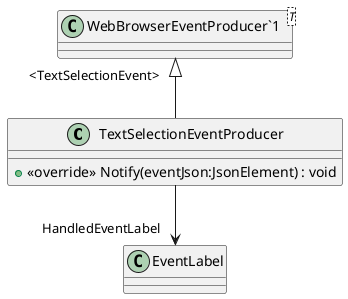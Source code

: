 @startuml
class TextSelectionEventProducer {
    + <<override>> Notify(eventJson:JsonElement) : void
}
class "WebBrowserEventProducer`1"<T> {
}
"WebBrowserEventProducer`1" "<TextSelectionEvent>" <|-- TextSelectionEventProducer
TextSelectionEventProducer --> "HandledEventLabel" EventLabel
@enduml
